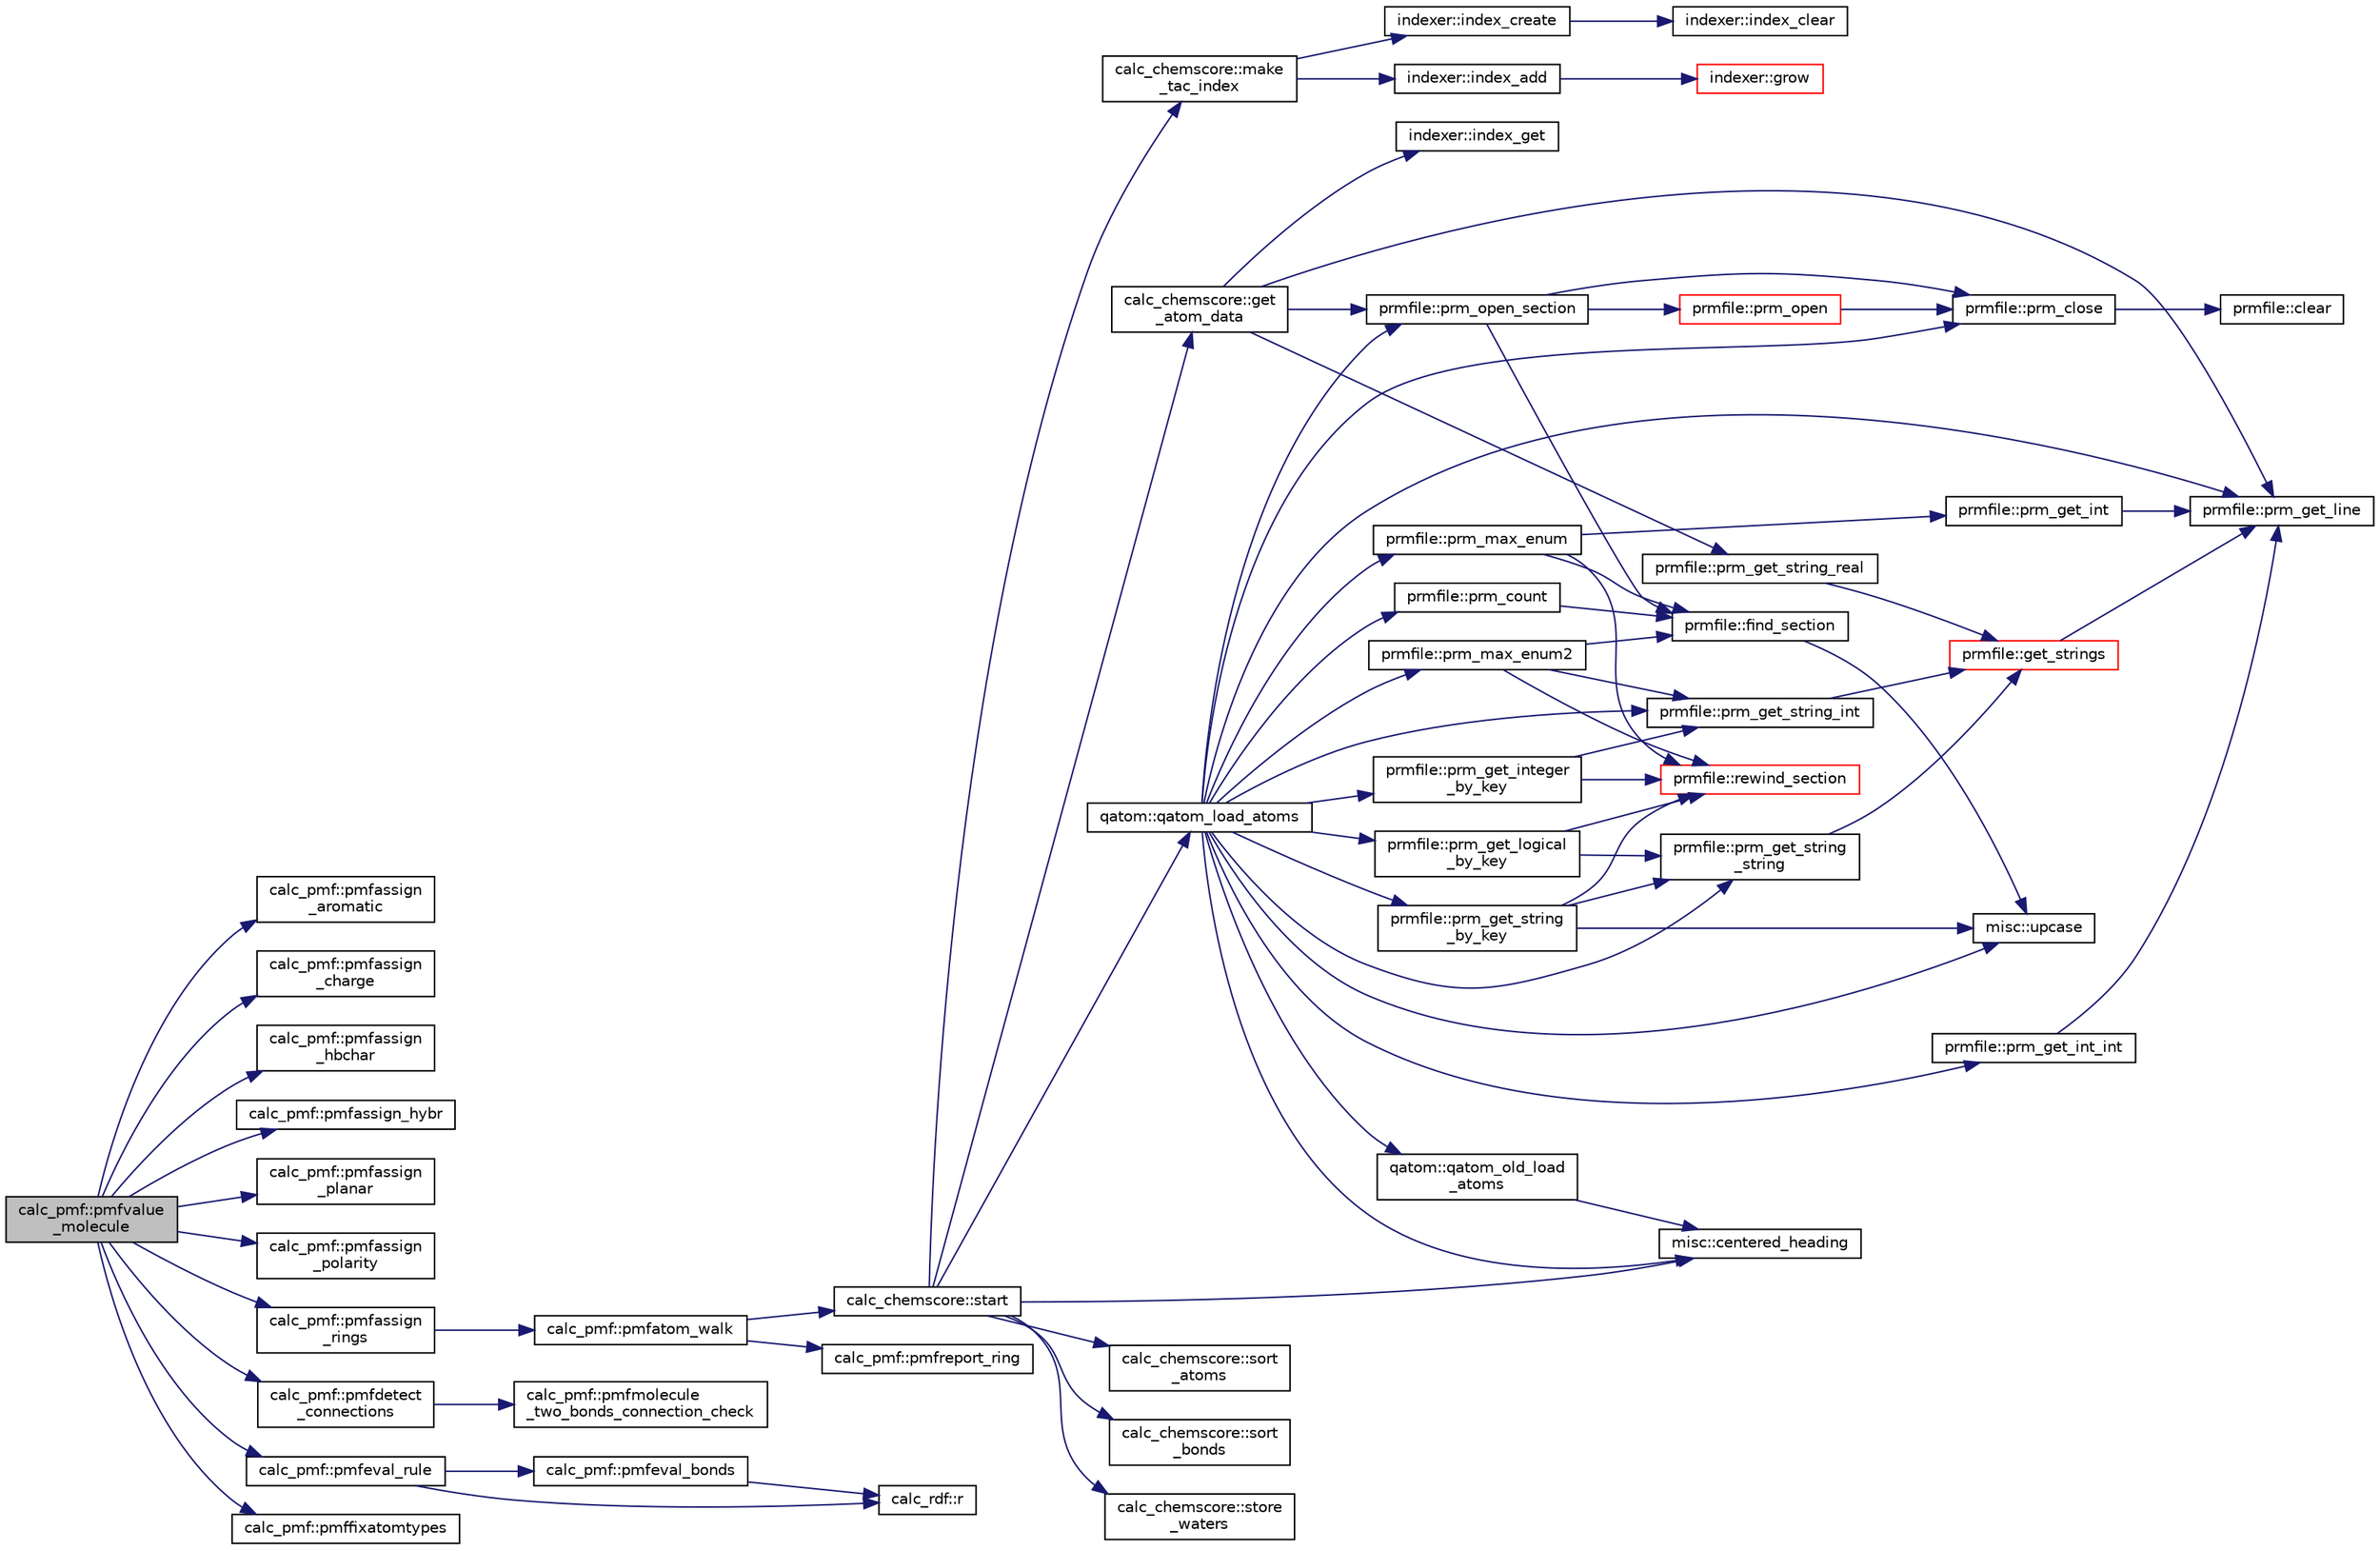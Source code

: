 digraph "calc_pmf::pmfvalue_molecule"
{
  edge [fontname="Helvetica",fontsize="10",labelfontname="Helvetica",labelfontsize="10"];
  node [fontname="Helvetica",fontsize="10",shape=record];
  rankdir="LR";
  Node1 [label="calc_pmf::pmfvalue\l_molecule",height=0.2,width=0.4,color="black", fillcolor="grey75", style="filled" fontcolor="black"];
  Node1 -> Node2 [color="midnightblue",fontsize="10",style="solid",fontname="Helvetica"];
  Node2 [label="calc_pmf::pmfassign\l_aromatic",height=0.2,width=0.4,color="black", fillcolor="white", style="filled",URL="$classcalc__pmf.html#a109122bbf10a4b4185decef9463f3009"];
  Node1 -> Node3 [color="midnightblue",fontsize="10",style="solid",fontname="Helvetica"];
  Node3 [label="calc_pmf::pmfassign\l_charge",height=0.2,width=0.4,color="black", fillcolor="white", style="filled",URL="$classcalc__pmf.html#a2482f05b2ba60ac224d87f8ce0c89033"];
  Node1 -> Node4 [color="midnightblue",fontsize="10",style="solid",fontname="Helvetica"];
  Node4 [label="calc_pmf::pmfassign\l_hbchar",height=0.2,width=0.4,color="black", fillcolor="white", style="filled",URL="$classcalc__pmf.html#afd6262e11d30c758385ae46fd282c574"];
  Node1 -> Node5 [color="midnightblue",fontsize="10",style="solid",fontname="Helvetica"];
  Node5 [label="calc_pmf::pmfassign_hybr",height=0.2,width=0.4,color="black", fillcolor="white", style="filled",URL="$classcalc__pmf.html#a1f22c5c87d8bdca9659e26942dc01ba8"];
  Node1 -> Node6 [color="midnightblue",fontsize="10",style="solid",fontname="Helvetica"];
  Node6 [label="calc_pmf::pmfassign\l_planar",height=0.2,width=0.4,color="black", fillcolor="white", style="filled",URL="$classcalc__pmf.html#a5312c91d4aaffe8b997730d4f2b6bf67"];
  Node1 -> Node7 [color="midnightblue",fontsize="10",style="solid",fontname="Helvetica"];
  Node7 [label="calc_pmf::pmfassign\l_polarity",height=0.2,width=0.4,color="black", fillcolor="white", style="filled",URL="$classcalc__pmf.html#af7f277bf29989d0bfd7312561025f894"];
  Node1 -> Node8 [color="midnightblue",fontsize="10",style="solid",fontname="Helvetica"];
  Node8 [label="calc_pmf::pmfassign\l_rings",height=0.2,width=0.4,color="black", fillcolor="white", style="filled",URL="$classcalc__pmf.html#a75f05266f8b9955425ea1f6b730cf820"];
  Node8 -> Node9 [color="midnightblue",fontsize="10",style="solid",fontname="Helvetica"];
  Node9 [label="calc_pmf::pmfatom_walk",height=0.2,width=0.4,color="black", fillcolor="white", style="filled",URL="$classcalc__pmf.html#a589d5b6b9d660657938509169a92ac1c"];
  Node9 -> Node10 [color="midnightblue",fontsize="10",style="solid",fontname="Helvetica"];
  Node10 [label="calc_pmf::pmfreport_ring",height=0.2,width=0.4,color="black", fillcolor="white", style="filled",URL="$classcalc__pmf.html#a76cde5345e2a89aa59e0c6aea4555112"];
  Node9 -> Node11 [color="midnightblue",fontsize="10",style="solid",fontname="Helvetica"];
  Node11 [label="calc_chemscore::start",height=0.2,width=0.4,color="black", fillcolor="white", style="filled",URL="$classcalc__chemscore.html#af43d8e5ae35fc5fd588eae032d48cb51"];
  Node11 -> Node12 [color="midnightblue",fontsize="10",style="solid",fontname="Helvetica"];
  Node12 [label="misc::centered_heading",height=0.2,width=0.4,color="black", fillcolor="white", style="filled",URL="$classmisc.html#ac616bbb70212f3216e099c51f3c217f9"];
  Node11 -> Node13 [color="midnightblue",fontsize="10",style="solid",fontname="Helvetica"];
  Node13 [label="calc_chemscore::get\l_atom_data",height=0.2,width=0.4,color="black", fillcolor="white", style="filled",URL="$classcalc__chemscore.html#a4f53ad3d13e7c23d47c94a6a882e6bd8"];
  Node13 -> Node14 [color="midnightblue",fontsize="10",style="solid",fontname="Helvetica"];
  Node14 [label="indexer::index_get",height=0.2,width=0.4,color="black", fillcolor="white", style="filled",URL="$classindexer.html#a3b93040983a622421fa918a6af566c93"];
  Node13 -> Node15 [color="midnightblue",fontsize="10",style="solid",fontname="Helvetica"];
  Node15 [label="prmfile::prm_get_line",height=0.2,width=0.4,color="black", fillcolor="white", style="filled",URL="$classprmfile.html#a36840b95034f748e9cd891b86649f690"];
  Node13 -> Node16 [color="midnightblue",fontsize="10",style="solid",fontname="Helvetica"];
  Node16 [label="prmfile::prm_get_string_real",height=0.2,width=0.4,color="black", fillcolor="white", style="filled",URL="$classprmfile.html#a7d278e2532151a89967338fcbe5330dd"];
  Node16 -> Node17 [color="midnightblue",fontsize="10",style="solid",fontname="Helvetica"];
  Node17 [label="prmfile::get_strings",height=0.2,width=0.4,color="red", fillcolor="white", style="filled",URL="$classprmfile.html#a6b7898805f9d12f29429016f458315dd"];
  Node17 -> Node15 [color="midnightblue",fontsize="10",style="solid",fontname="Helvetica"];
  Node13 -> Node18 [color="midnightblue",fontsize="10",style="solid",fontname="Helvetica"];
  Node18 [label="prmfile::prm_open_section",height=0.2,width=0.4,color="black", fillcolor="white", style="filled",URL="$classprmfile.html#a1507dcebf8d6f53a6493b1e63d9c9387"];
  Node18 -> Node19 [color="midnightblue",fontsize="10",style="solid",fontname="Helvetica"];
  Node19 [label="prmfile::prm_open",height=0.2,width=0.4,color="red", fillcolor="white", style="filled",URL="$classprmfile.html#a6b78c5340e15c981cec460e03a76b440"];
  Node19 -> Node20 [color="midnightblue",fontsize="10",style="solid",fontname="Helvetica"];
  Node20 [label="prmfile::prm_close",height=0.2,width=0.4,color="black", fillcolor="white", style="filled",URL="$classprmfile.html#a7fa3b9441106f011cc0b3fa6953b8cb2"];
  Node20 -> Node21 [color="midnightblue",fontsize="10",style="solid",fontname="Helvetica"];
  Node21 [label="prmfile::clear",height=0.2,width=0.4,color="black", fillcolor="white", style="filled",URL="$classprmfile.html#a4ddcca5f77bf3e4414cfdf2b227f59a3"];
  Node18 -> Node20 [color="midnightblue",fontsize="10",style="solid",fontname="Helvetica"];
  Node18 -> Node22 [color="midnightblue",fontsize="10",style="solid",fontname="Helvetica"];
  Node22 [label="prmfile::find_section",height=0.2,width=0.4,color="black", fillcolor="white", style="filled",URL="$classprmfile.html#a8c291db6f5a0ead5412d28f67b838616"];
  Node22 -> Node23 [color="midnightblue",fontsize="10",style="solid",fontname="Helvetica"];
  Node23 [label="misc::upcase",height=0.2,width=0.4,color="black", fillcolor="white", style="filled",URL="$classmisc.html#a3d25ef800766f590365955680ff3ba2c"];
  Node11 -> Node24 [color="midnightblue",fontsize="10",style="solid",fontname="Helvetica"];
  Node24 [label="calc_chemscore::make\l_tac_index",height=0.2,width=0.4,color="black", fillcolor="white", style="filled",URL="$classcalc__chemscore.html#a4bb62e49849feeae28e33973facd130e"];
  Node24 -> Node25 [color="midnightblue",fontsize="10",style="solid",fontname="Helvetica"];
  Node25 [label="indexer::index_add",height=0.2,width=0.4,color="black", fillcolor="white", style="filled",URL="$classindexer.html#a3881b2e3e31c5a3e188e90ad8bc96405"];
  Node25 -> Node26 [color="midnightblue",fontsize="10",style="solid",fontname="Helvetica"];
  Node26 [label="indexer::grow",height=0.2,width=0.4,color="red", fillcolor="white", style="filled",URL="$classindexer.html#ab6c32d13a4bcca7f5411d6d097cf5cd8"];
  Node24 -> Node27 [color="midnightblue",fontsize="10",style="solid",fontname="Helvetica"];
  Node27 [label="indexer::index_create",height=0.2,width=0.4,color="black", fillcolor="white", style="filled",URL="$classindexer.html#aa83f2bc15a2dfefd22f4fe96975fd213"];
  Node27 -> Node28 [color="midnightblue",fontsize="10",style="solid",fontname="Helvetica"];
  Node28 [label="indexer::index_clear",height=0.2,width=0.4,color="black", fillcolor="white", style="filled",URL="$classindexer.html#ac760937d1c86952d78fe2f8ee82c0264"];
  Node11 -> Node29 [color="midnightblue",fontsize="10",style="solid",fontname="Helvetica"];
  Node29 [label="qatom::qatom_load_atoms",height=0.2,width=0.4,color="black", fillcolor="white", style="filled",URL="$classqatom.html#a00e760eda3603bb0bd51f6f84a4e5c9b"];
  Node29 -> Node12 [color="midnightblue",fontsize="10",style="solid",fontname="Helvetica"];
  Node29 -> Node18 [color="midnightblue",fontsize="10",style="solid",fontname="Helvetica"];
  Node29 -> Node20 [color="midnightblue",fontsize="10",style="solid",fontname="Helvetica"];
  Node29 -> Node30 [color="midnightblue",fontsize="10",style="solid",fontname="Helvetica"];
  Node30 [label="qatom::qatom_old_load\l_atoms",height=0.2,width=0.4,color="black", fillcolor="white", style="filled",URL="$classqatom.html#aa3713b065bf60ea863b49aeaa868bc4f"];
  Node30 -> Node12 [color="midnightblue",fontsize="10",style="solid",fontname="Helvetica"];
  Node29 -> Node31 [color="midnightblue",fontsize="10",style="solid",fontname="Helvetica"];
  Node31 [label="prmfile::prm_get_integer\l_by_key",height=0.2,width=0.4,color="black", fillcolor="white", style="filled",URL="$classprmfile.html#a75844b849bdcabee3c914364c5749a6e"];
  Node31 -> Node32 [color="midnightblue",fontsize="10",style="solid",fontname="Helvetica"];
  Node32 [label="prmfile::prm_get_string_int",height=0.2,width=0.4,color="black", fillcolor="white", style="filled",URL="$classprmfile.html#a99dca731331b0490365d5bd62ca23522"];
  Node32 -> Node17 [color="midnightblue",fontsize="10",style="solid",fontname="Helvetica"];
  Node31 -> Node33 [color="midnightblue",fontsize="10",style="solid",fontname="Helvetica"];
  Node33 [label="prmfile::rewind_section",height=0.2,width=0.4,color="red", fillcolor="white", style="filled",URL="$classprmfile.html#a68b37b73bf2bf18973a18c91bee024a2"];
  Node29 -> Node34 [color="midnightblue",fontsize="10",style="solid",fontname="Helvetica"];
  Node34 [label="prmfile::prm_get_logical\l_by_key",height=0.2,width=0.4,color="black", fillcolor="white", style="filled",URL="$classprmfile.html#ab4e68bd87b05047488e4955bf1987e49"];
  Node34 -> Node35 [color="midnightblue",fontsize="10",style="solid",fontname="Helvetica"];
  Node35 [label="prmfile::prm_get_string\l_string",height=0.2,width=0.4,color="black", fillcolor="white", style="filled",URL="$classprmfile.html#a528818d48715859b36c9ff1541fef09b"];
  Node35 -> Node17 [color="midnightblue",fontsize="10",style="solid",fontname="Helvetica"];
  Node34 -> Node33 [color="midnightblue",fontsize="10",style="solid",fontname="Helvetica"];
  Node29 -> Node36 [color="midnightblue",fontsize="10",style="solid",fontname="Helvetica"];
  Node36 [label="prmfile::prm_get_string\l_by_key",height=0.2,width=0.4,color="black", fillcolor="white", style="filled",URL="$classprmfile.html#ad25ff6cce56fff86eef62e6b7e724fc2"];
  Node36 -> Node23 [color="midnightblue",fontsize="10",style="solid",fontname="Helvetica"];
  Node36 -> Node35 [color="midnightblue",fontsize="10",style="solid",fontname="Helvetica"];
  Node36 -> Node33 [color="midnightblue",fontsize="10",style="solid",fontname="Helvetica"];
  Node29 -> Node37 [color="midnightblue",fontsize="10",style="solid",fontname="Helvetica"];
  Node37 [label="prmfile::prm_count",height=0.2,width=0.4,color="black", fillcolor="white", style="filled",URL="$classprmfile.html#a2bc210de47b568a5647b46ae9931acf3"];
  Node37 -> Node22 [color="midnightblue",fontsize="10",style="solid",fontname="Helvetica"];
  Node29 -> Node15 [color="midnightblue",fontsize="10",style="solid",fontname="Helvetica"];
  Node29 -> Node38 [color="midnightblue",fontsize="10",style="solid",fontname="Helvetica"];
  Node38 [label="prmfile::prm_max_enum",height=0.2,width=0.4,color="black", fillcolor="white", style="filled",URL="$classprmfile.html#a55637c6b964b51c43ac6ace6a0da6d9d"];
  Node38 -> Node22 [color="midnightblue",fontsize="10",style="solid",fontname="Helvetica"];
  Node38 -> Node39 [color="midnightblue",fontsize="10",style="solid",fontname="Helvetica"];
  Node39 [label="prmfile::prm_get_int",height=0.2,width=0.4,color="black", fillcolor="white", style="filled",URL="$classprmfile.html#ab89261115f9eb498340c47dfe846e053"];
  Node39 -> Node15 [color="midnightblue",fontsize="10",style="solid",fontname="Helvetica"];
  Node38 -> Node33 [color="midnightblue",fontsize="10",style="solid",fontname="Helvetica"];
  Node29 -> Node40 [color="midnightblue",fontsize="10",style="solid",fontname="Helvetica"];
  Node40 [label="prmfile::prm_get_int_int",height=0.2,width=0.4,color="black", fillcolor="white", style="filled",URL="$classprmfile.html#af1ddae608e4ee57a36e58b56a98865a7"];
  Node40 -> Node15 [color="midnightblue",fontsize="10",style="solid",fontname="Helvetica"];
  Node29 -> Node41 [color="midnightblue",fontsize="10",style="solid",fontname="Helvetica"];
  Node41 [label="prmfile::prm_max_enum2",height=0.2,width=0.4,color="black", fillcolor="white", style="filled",URL="$classprmfile.html#aa8d0a18173929a68b0b4e5e2c623be86"];
  Node41 -> Node22 [color="midnightblue",fontsize="10",style="solid",fontname="Helvetica"];
  Node41 -> Node32 [color="midnightblue",fontsize="10",style="solid",fontname="Helvetica"];
  Node41 -> Node33 [color="midnightblue",fontsize="10",style="solid",fontname="Helvetica"];
  Node29 -> Node32 [color="midnightblue",fontsize="10",style="solid",fontname="Helvetica"];
  Node29 -> Node23 [color="midnightblue",fontsize="10",style="solid",fontname="Helvetica"];
  Node29 -> Node35 [color="midnightblue",fontsize="10",style="solid",fontname="Helvetica"];
  Node11 -> Node42 [color="midnightblue",fontsize="10",style="solid",fontname="Helvetica"];
  Node42 [label="calc_chemscore::sort\l_atoms",height=0.2,width=0.4,color="black", fillcolor="white", style="filled",URL="$classcalc__chemscore.html#a5612ee8ef3d2f944d4d10d6fd62e86f0"];
  Node11 -> Node43 [color="midnightblue",fontsize="10",style="solid",fontname="Helvetica"];
  Node43 [label="calc_chemscore::sort\l_bonds",height=0.2,width=0.4,color="black", fillcolor="white", style="filled",URL="$classcalc__chemscore.html#a02f4a93c7e3a6a2621b7574617ce0775"];
  Node11 -> Node44 [color="midnightblue",fontsize="10",style="solid",fontname="Helvetica"];
  Node44 [label="calc_chemscore::store\l_waters",height=0.2,width=0.4,color="black", fillcolor="white", style="filled",URL="$classcalc__chemscore.html#a9ee63e29d215e66459adea3d67c95cfc"];
  Node1 -> Node45 [color="midnightblue",fontsize="10",style="solid",fontname="Helvetica"];
  Node45 [label="calc_pmf::pmfdetect\l_connections",height=0.2,width=0.4,color="black", fillcolor="white", style="filled",URL="$classcalc__pmf.html#a9dca279d37fdfd1f5f387211c3c6c697"];
  Node45 -> Node46 [color="midnightblue",fontsize="10",style="solid",fontname="Helvetica"];
  Node46 [label="calc_pmf::pmfmolecule\l_two_bonds_connection_check",height=0.2,width=0.4,color="black", fillcolor="white", style="filled",URL="$classcalc__pmf.html#a642a8d188ca37abd91cc59b69fa50158"];
  Node1 -> Node47 [color="midnightblue",fontsize="10",style="solid",fontname="Helvetica"];
  Node47 [label="calc_pmf::pmfeval_rule",height=0.2,width=0.4,color="black", fillcolor="white", style="filled",URL="$classcalc__pmf.html#ab174c72c67e0d863a402fd35c3c083be"];
  Node47 -> Node48 [color="midnightblue",fontsize="10",style="solid",fontname="Helvetica"];
  Node48 [label="calc_pmf::pmfeval_bonds",height=0.2,width=0.4,color="black", fillcolor="white", style="filled",URL="$classcalc__pmf.html#a70b4bda6690c31f306f3841ace5eb2e4"];
  Node48 -> Node49 [color="midnightblue",fontsize="10",style="solid",fontname="Helvetica"];
  Node49 [label="calc_rdf::r",height=0.2,width=0.4,color="black", fillcolor="white", style="filled",URL="$classcalc__rdf.html#a203d29eb42a922de8786e02bef09868a"];
  Node47 -> Node49 [color="midnightblue",fontsize="10",style="solid",fontname="Helvetica"];
  Node1 -> Node50 [color="midnightblue",fontsize="10",style="solid",fontname="Helvetica"];
  Node50 [label="calc_pmf::pmffixatomtypes",height=0.2,width=0.4,color="black", fillcolor="white", style="filled",URL="$classcalc__pmf.html#a7690ff75f872de2ec10eb6d0231a402e"];
}
